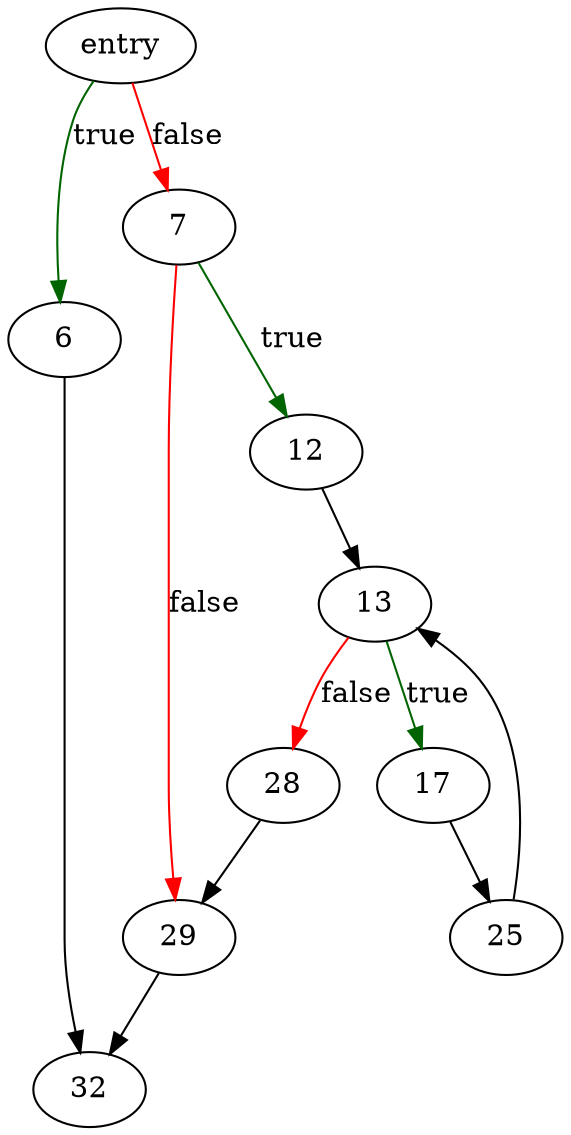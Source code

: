 digraph "sqlite3BitvecDestroy" {
	// Node definitions.
	1 [label=entry];
	6;
	7;
	12;
	13;
	17;
	25;
	28;
	29;
	32;

	// Edge definitions.
	1 -> 6 [
		color=darkgreen
		label=true
	];
	1 -> 7 [
		color=red
		label=false
	];
	6 -> 32;
	7 -> 12 [
		color=darkgreen
		label=true
	];
	7 -> 29 [
		color=red
		label=false
	];
	12 -> 13;
	13 -> 17 [
		color=darkgreen
		label=true
	];
	13 -> 28 [
		color=red
		label=false
	];
	17 -> 25;
	25 -> 13;
	28 -> 29;
	29 -> 32;
}